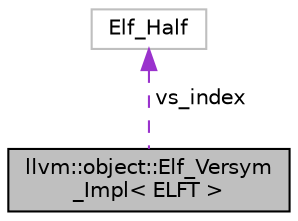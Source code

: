 digraph "llvm::object::Elf_Versym_Impl&lt; ELFT &gt;"
{
 // LATEX_PDF_SIZE
  bgcolor="transparent";
  edge [fontname="Helvetica",fontsize="10",labelfontname="Helvetica",labelfontsize="10"];
  node [fontname="Helvetica",fontsize="10",shape=record];
  Node1 [label="llvm::object::Elf_Versym\l_Impl\< ELFT \>",height=0.2,width=0.4,color="black", fillcolor="grey75", style="filled", fontcolor="black",tooltip="Elf_Versym: This is the structure of entries in the SHT_GNU_versym section (.gnu.version)."];
  Node2 -> Node1 [dir="back",color="darkorchid3",fontsize="10",style="dashed",label=" vs_index" ,fontname="Helvetica"];
  Node2 [label="Elf_Half",height=0.2,width=0.4,color="grey75",tooltip=" "];
}
